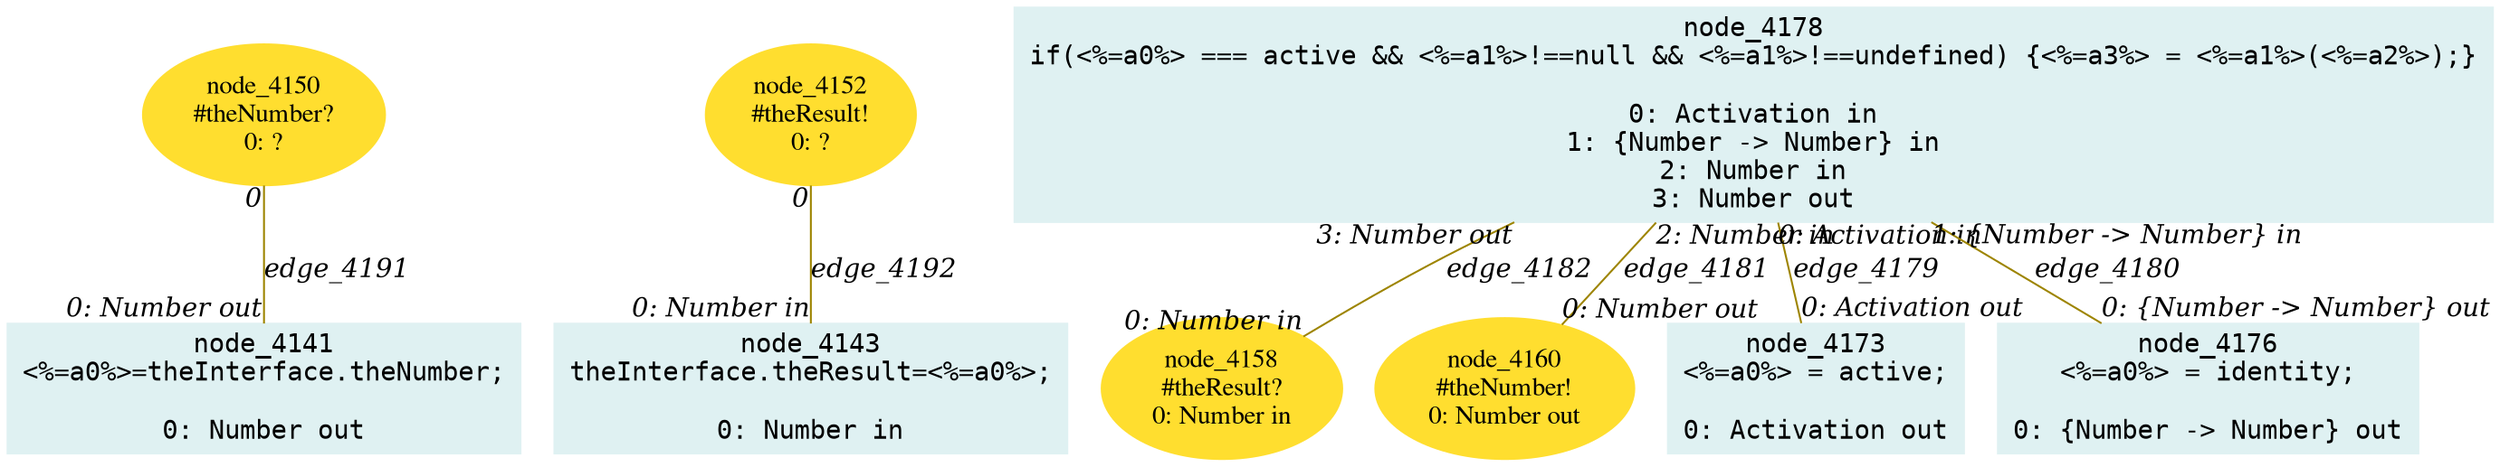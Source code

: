 digraph g{node_4141 [shape="box", style="filled", color="#dff1f2", fontname="Courier", label="node_4141
<%=a0%>=theInterface.theNumber;

0: Number out" ]
node_4143 [shape="box", style="filled", color="#dff1f2", fontname="Courier", label="node_4143
theInterface.theResult=<%=a0%>;

0: Number in" ]
node_4150 [shape="ellipse", style="filled", color="#ffde2f", fontname="Times", label="node_4150
#theNumber?
0: ?" ]
node_4152 [shape="ellipse", style="filled", color="#ffde2f", fontname="Times", label="node_4152
#theResult!
0: ?" ]
node_4158 [shape="ellipse", style="filled", color="#ffde2f", fontname="Times", label="node_4158
#theResult?
0: Number in" ]
node_4160 [shape="ellipse", style="filled", color="#ffde2f", fontname="Times", label="node_4160
#theNumber!
0: Number out" ]
node_4173 [shape="box", style="filled", color="#dff1f2", fontname="Courier", label="node_4173
<%=a0%> = active;

0: Activation out" ]
node_4176 [shape="box", style="filled", color="#dff1f2", fontname="Courier", label="node_4176
<%=a0%> = identity;

0: {Number -> Number} out" ]
node_4178 [shape="box", style="filled", color="#dff1f2", fontname="Courier", label="node_4178
if(<%=a0%> === active && <%=a1%>!==null && <%=a1%>!==undefined) {<%=a3%> = <%=a1%>(<%=a2%>);}

0: Activation in
1: {Number -> Number} in
2: Number in
3: Number out" ]
node_4178 -> node_4173 [dir=none, arrowHead=none, fontname="Times-Italic", arrowsize=1, color="#9d8400", label="edge_4179",  headlabel="0: Activation out", taillabel="0: Activation in" ]
node_4178 -> node_4176 [dir=none, arrowHead=none, fontname="Times-Italic", arrowsize=1, color="#9d8400", label="edge_4180",  headlabel="0: {Number -> Number} out", taillabel="1: {Number -> Number} in" ]
node_4178 -> node_4160 [dir=none, arrowHead=none, fontname="Times-Italic", arrowsize=1, color="#9d8400", label="edge_4181",  headlabel="0: Number out", taillabel="2: Number in" ]
node_4178 -> node_4158 [dir=none, arrowHead=none, fontname="Times-Italic", arrowsize=1, color="#9d8400", label="edge_4182",  headlabel="0: Number in", taillabel="3: Number out" ]
node_4150 -> node_4141 [dir=none, arrowHead=none, fontname="Times-Italic", arrowsize=1, color="#9d8400", label="edge_4191",  headlabel="0: Number out", taillabel="0" ]
node_4152 -> node_4143 [dir=none, arrowHead=none, fontname="Times-Italic", arrowsize=1, color="#9d8400", label="edge_4192",  headlabel="0: Number in", taillabel="0" ]
}